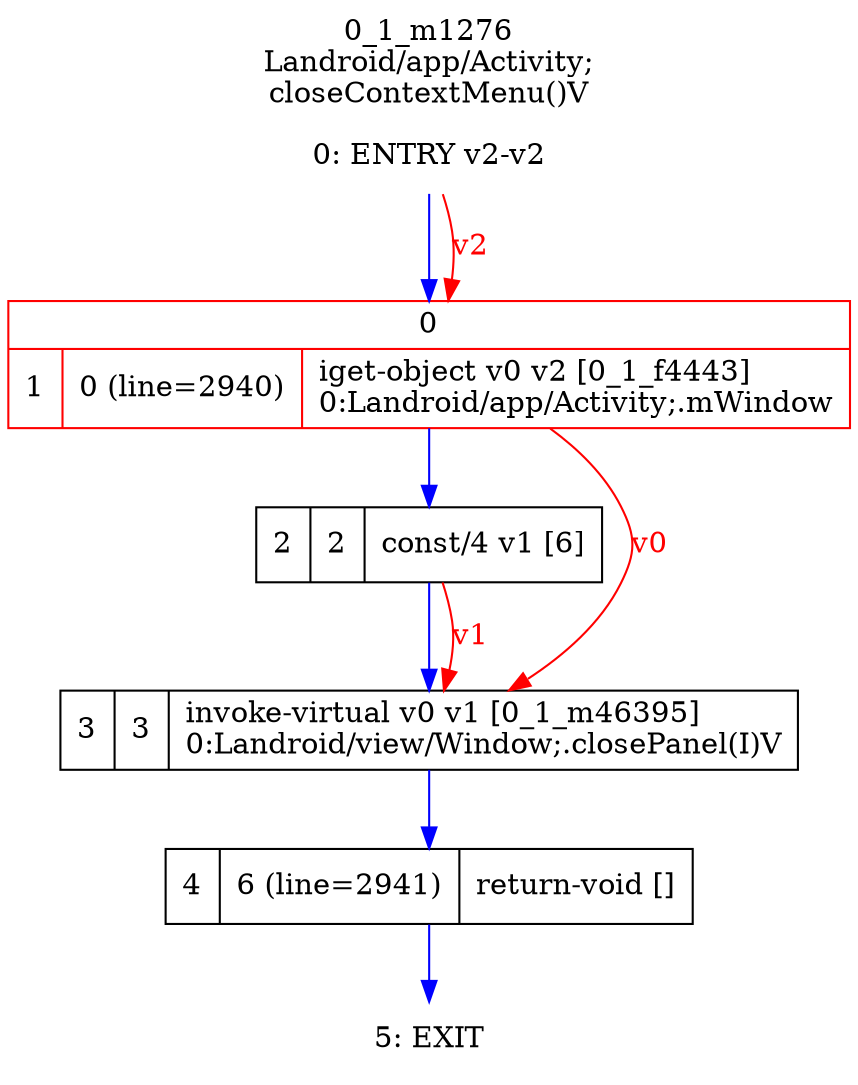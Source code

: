 digraph G {
rankdir=UD;
labelloc=t;
label="0_1_m1276\nLandroid/app/Activity;
closeContextMenu()V";
0[label="0: ENTRY v2-v2",shape=plaintext];
1[label="{0|{1|0 (line=2940)|iget-object v0 v2 [0_1_f4443]\l0:Landroid/app/Activity;.mWindow\l}}",shape=record, color=red];
2[label="2|2|const/4 v1 [6]\l",shape=record];
3[label="3|3|invoke-virtual v0 v1 [0_1_m46395]\l0:Landroid/view/Window;.closePanel(I)V\l",shape=record,URL="0_1_m46395.dot"];
4[label="4|6 (line=2941)|return-void []\l",shape=record];
5[label="5: EXIT",shape=plaintext];
0->1 [color=blue, fontcolor=blue,weight=100, taillabel=""];
1->2 [color=blue, fontcolor=blue,weight=100, taillabel=""];
2->3 [color=blue, fontcolor=blue,weight=100, taillabel=""];
3->4 [color=blue, fontcolor=blue,weight=100, taillabel=""];
4->5 [color=blue, fontcolor=blue,weight=100, taillabel=""];
0->1 [color=red, fontcolor=red, label="v2"];
1->3 [color=red, fontcolor=red, label="v0"];
2->3 [color=red, fontcolor=red, label="v1"];
}
